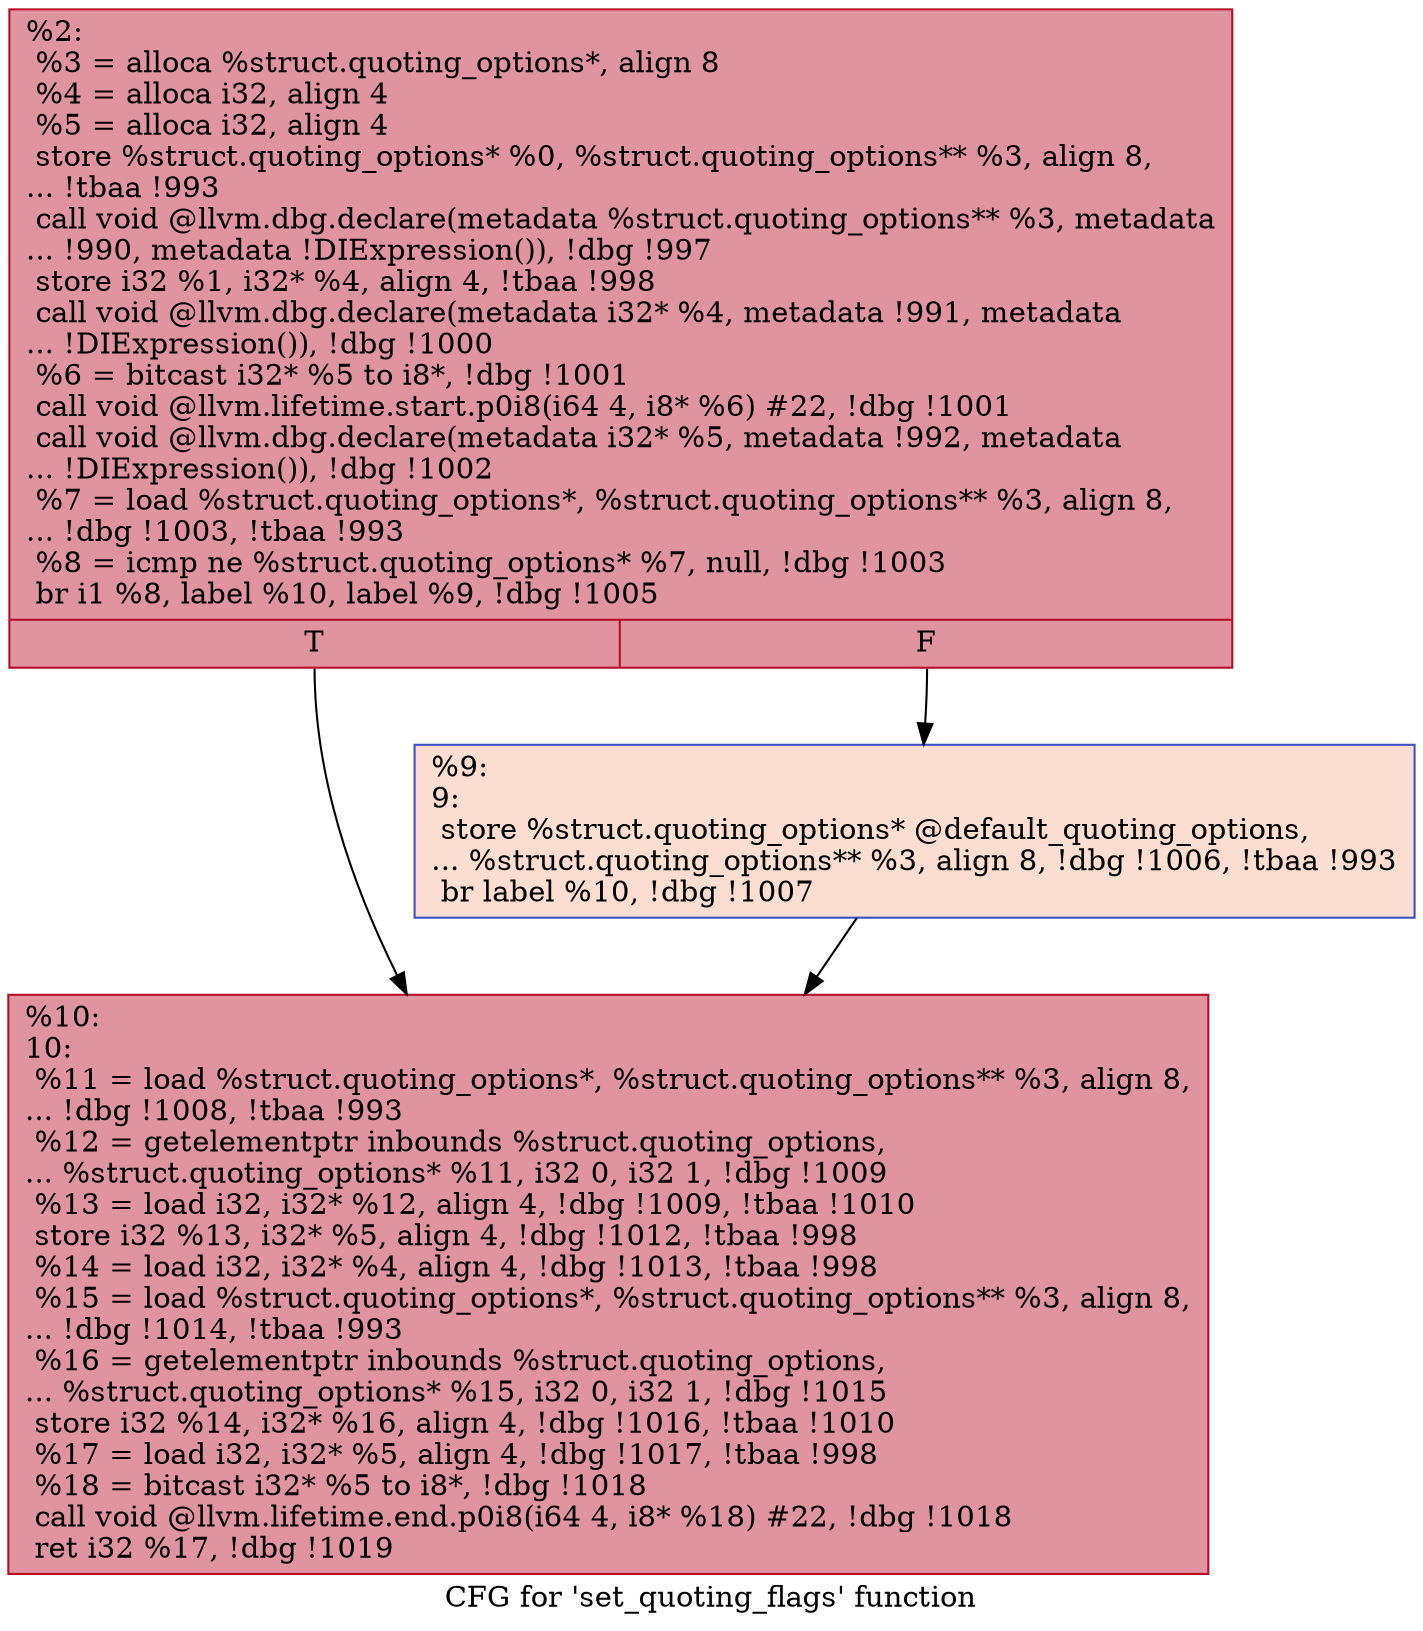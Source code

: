 digraph "CFG for 'set_quoting_flags' function" {
	label="CFG for 'set_quoting_flags' function";

	Node0xbccf40 [shape=record,color="#b70d28ff", style=filled, fillcolor="#b70d2870",label="{%2:\l  %3 = alloca %struct.quoting_options*, align 8\l  %4 = alloca i32, align 4\l  %5 = alloca i32, align 4\l  store %struct.quoting_options* %0, %struct.quoting_options** %3, align 8,\l... !tbaa !993\l  call void @llvm.dbg.declare(metadata %struct.quoting_options** %3, metadata\l... !990, metadata !DIExpression()), !dbg !997\l  store i32 %1, i32* %4, align 4, !tbaa !998\l  call void @llvm.dbg.declare(metadata i32* %4, metadata !991, metadata\l... !DIExpression()), !dbg !1000\l  %6 = bitcast i32* %5 to i8*, !dbg !1001\l  call void @llvm.lifetime.start.p0i8(i64 4, i8* %6) #22, !dbg !1001\l  call void @llvm.dbg.declare(metadata i32* %5, metadata !992, metadata\l... !DIExpression()), !dbg !1002\l  %7 = load %struct.quoting_options*, %struct.quoting_options** %3, align 8,\l... !dbg !1003, !tbaa !993\l  %8 = icmp ne %struct.quoting_options* %7, null, !dbg !1003\l  br i1 %8, label %10, label %9, !dbg !1005\l|{<s0>T|<s1>F}}"];
	Node0xbccf40:s0 -> Node0xbccfe0;
	Node0xbccf40:s1 -> Node0xbccf90;
	Node0xbccf90 [shape=record,color="#3d50c3ff", style=filled, fillcolor="#f7b39670",label="{%9:\l9:                                                \l  store %struct.quoting_options* @default_quoting_options,\l... %struct.quoting_options** %3, align 8, !dbg !1006, !tbaa !993\l  br label %10, !dbg !1007\l}"];
	Node0xbccf90 -> Node0xbccfe0;
	Node0xbccfe0 [shape=record,color="#b70d28ff", style=filled, fillcolor="#b70d2870",label="{%10:\l10:                                               \l  %11 = load %struct.quoting_options*, %struct.quoting_options** %3, align 8,\l... !dbg !1008, !tbaa !993\l  %12 = getelementptr inbounds %struct.quoting_options,\l... %struct.quoting_options* %11, i32 0, i32 1, !dbg !1009\l  %13 = load i32, i32* %12, align 4, !dbg !1009, !tbaa !1010\l  store i32 %13, i32* %5, align 4, !dbg !1012, !tbaa !998\l  %14 = load i32, i32* %4, align 4, !dbg !1013, !tbaa !998\l  %15 = load %struct.quoting_options*, %struct.quoting_options** %3, align 8,\l... !dbg !1014, !tbaa !993\l  %16 = getelementptr inbounds %struct.quoting_options,\l... %struct.quoting_options* %15, i32 0, i32 1, !dbg !1015\l  store i32 %14, i32* %16, align 4, !dbg !1016, !tbaa !1010\l  %17 = load i32, i32* %5, align 4, !dbg !1017, !tbaa !998\l  %18 = bitcast i32* %5 to i8*, !dbg !1018\l  call void @llvm.lifetime.end.p0i8(i64 4, i8* %18) #22, !dbg !1018\l  ret i32 %17, !dbg !1019\l}"];
}
